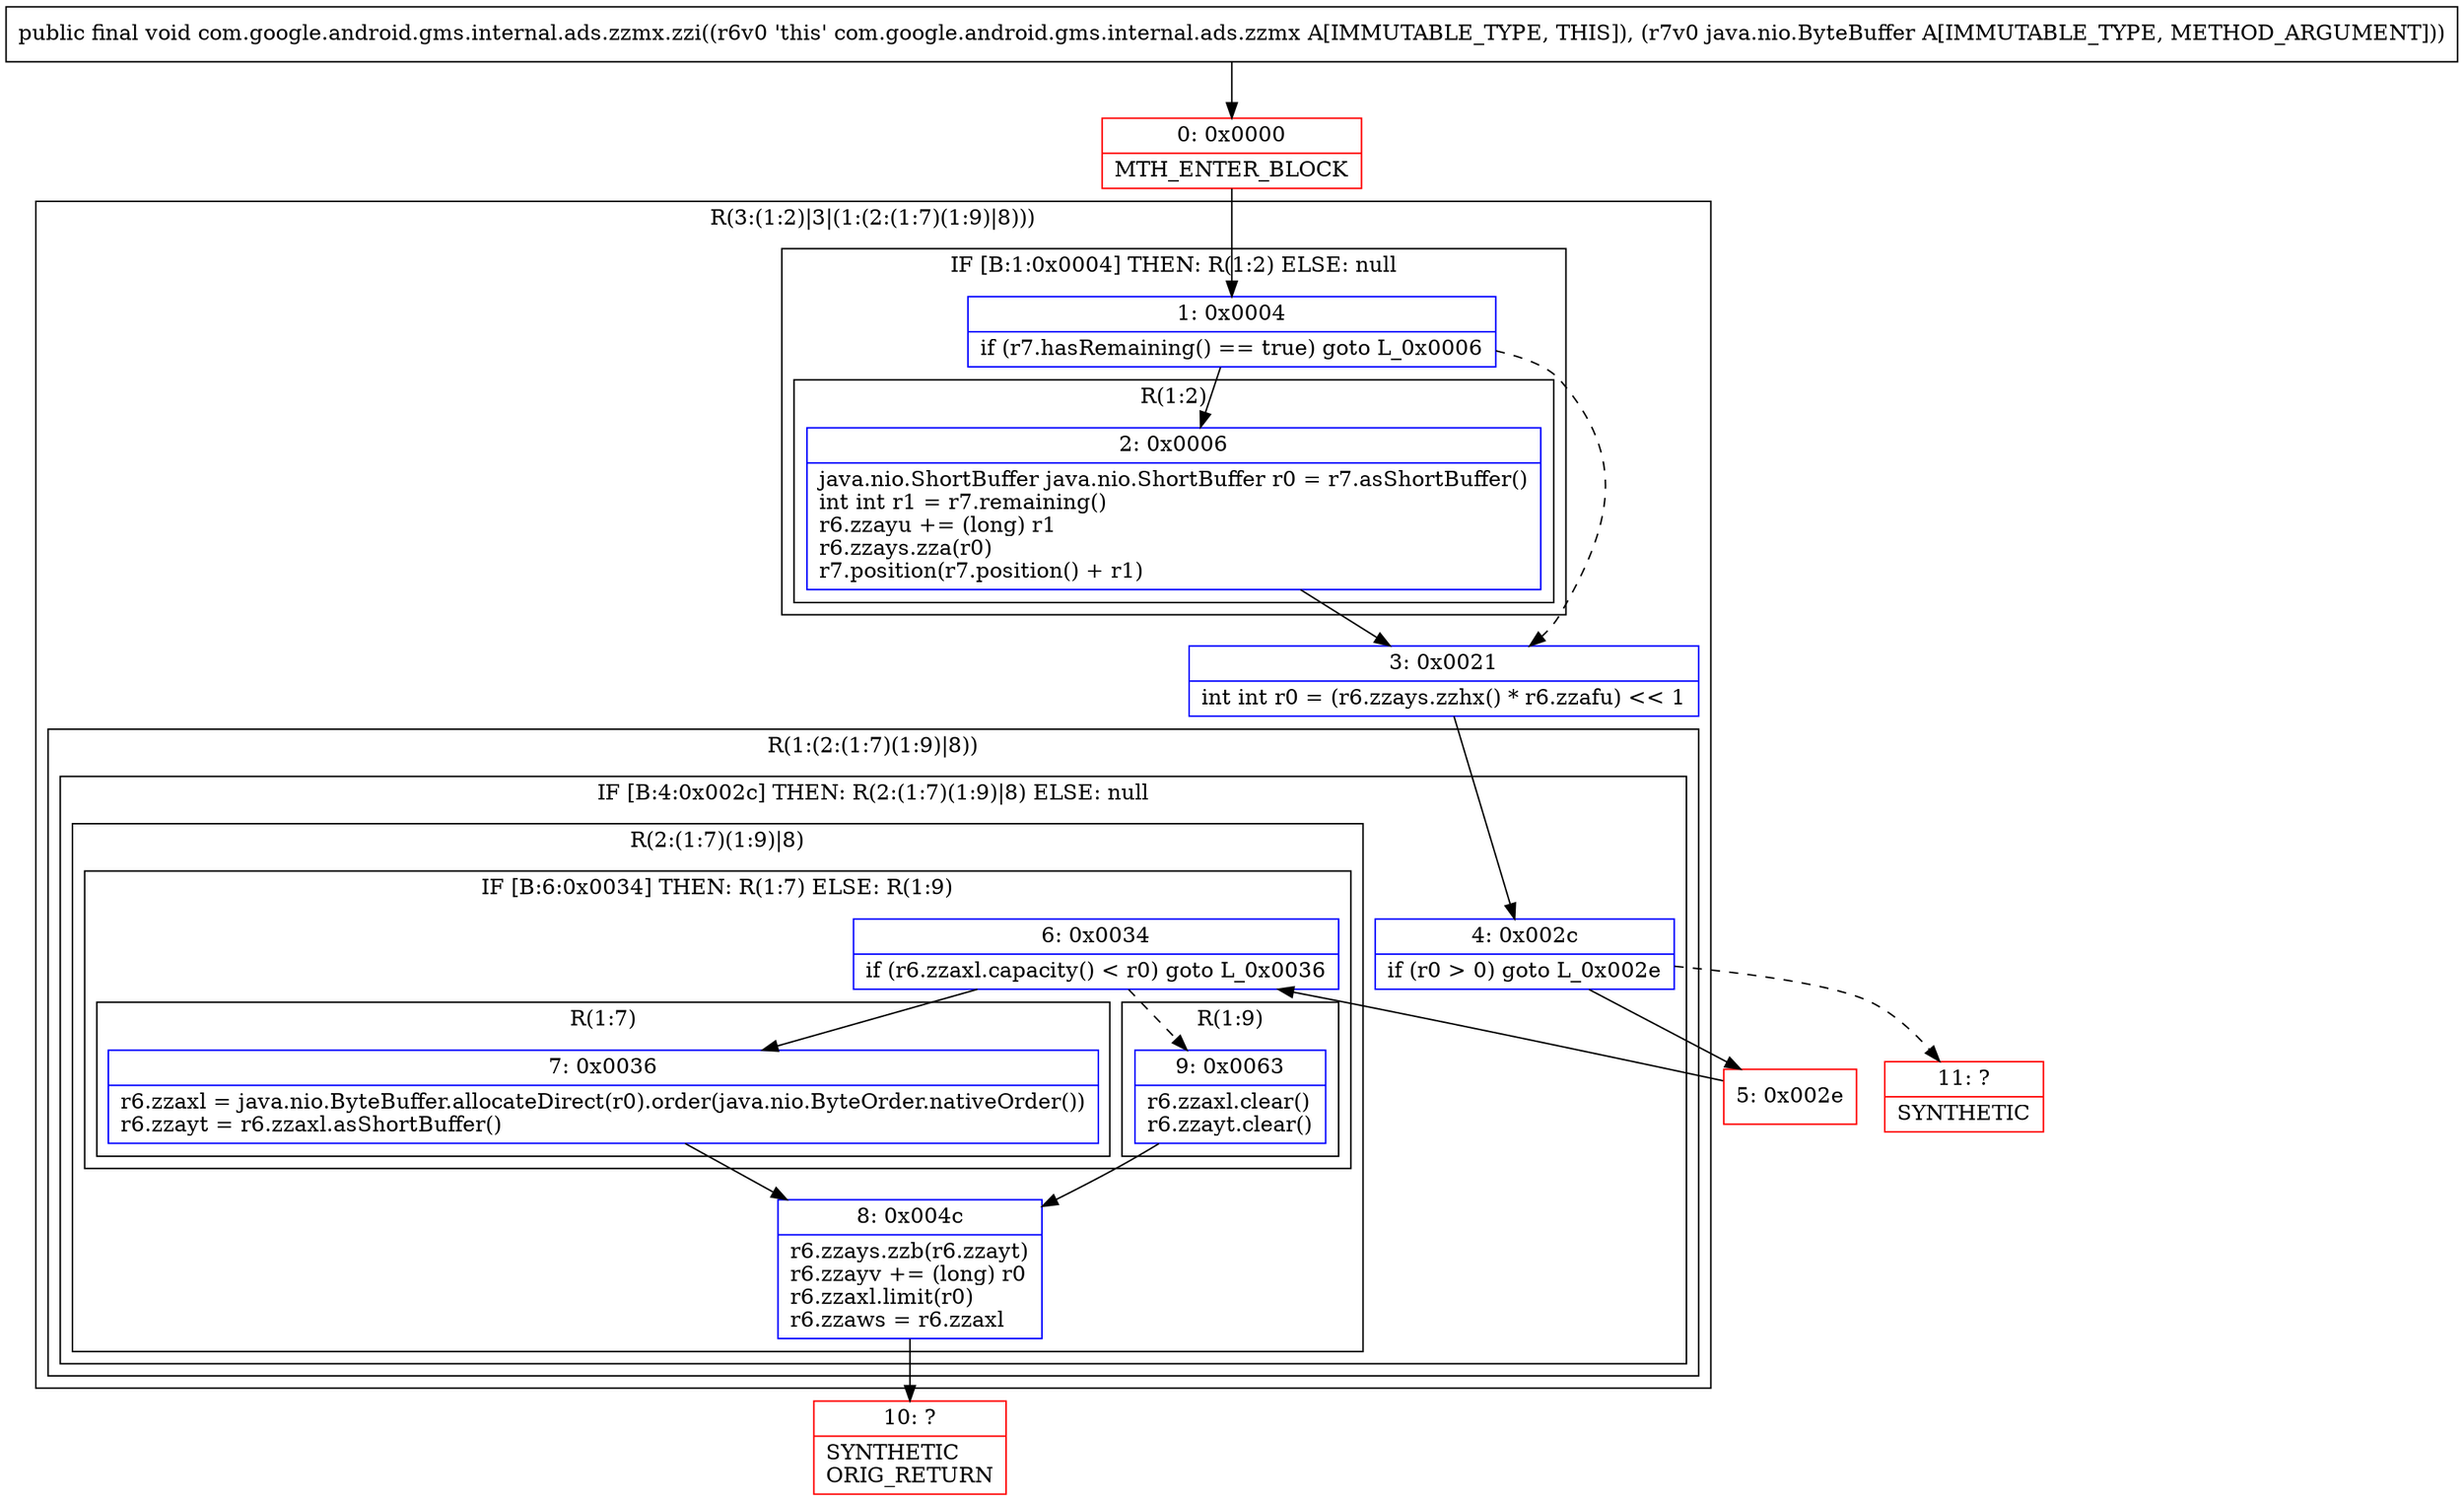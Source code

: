 digraph "CFG forcom.google.android.gms.internal.ads.zzmx.zzi(Ljava\/nio\/ByteBuffer;)V" {
subgraph cluster_Region_157090703 {
label = "R(3:(1:2)|3|(1:(2:(1:7)(1:9)|8)))";
node [shape=record,color=blue];
subgraph cluster_IfRegion_1793900323 {
label = "IF [B:1:0x0004] THEN: R(1:2) ELSE: null";
node [shape=record,color=blue];
Node_1 [shape=record,label="{1\:\ 0x0004|if (r7.hasRemaining() == true) goto L_0x0006\l}"];
subgraph cluster_Region_1053709071 {
label = "R(1:2)";
node [shape=record,color=blue];
Node_2 [shape=record,label="{2\:\ 0x0006|java.nio.ShortBuffer java.nio.ShortBuffer r0 = r7.asShortBuffer()\lint int r1 = r7.remaining()\lr6.zzayu += (long) r1\lr6.zzays.zza(r0)\lr7.position(r7.position() + r1)\l}"];
}
}
Node_3 [shape=record,label="{3\:\ 0x0021|int int r0 = (r6.zzays.zzhx() * r6.zzafu) \<\< 1\l}"];
subgraph cluster_Region_736306022 {
label = "R(1:(2:(1:7)(1:9)|8))";
node [shape=record,color=blue];
subgraph cluster_IfRegion_656053316 {
label = "IF [B:4:0x002c] THEN: R(2:(1:7)(1:9)|8) ELSE: null";
node [shape=record,color=blue];
Node_4 [shape=record,label="{4\:\ 0x002c|if (r0 \> 0) goto L_0x002e\l}"];
subgraph cluster_Region_1300584015 {
label = "R(2:(1:7)(1:9)|8)";
node [shape=record,color=blue];
subgraph cluster_IfRegion_1051568789 {
label = "IF [B:6:0x0034] THEN: R(1:7) ELSE: R(1:9)";
node [shape=record,color=blue];
Node_6 [shape=record,label="{6\:\ 0x0034|if (r6.zzaxl.capacity() \< r0) goto L_0x0036\l}"];
subgraph cluster_Region_749037871 {
label = "R(1:7)";
node [shape=record,color=blue];
Node_7 [shape=record,label="{7\:\ 0x0036|r6.zzaxl = java.nio.ByteBuffer.allocateDirect(r0).order(java.nio.ByteOrder.nativeOrder())\lr6.zzayt = r6.zzaxl.asShortBuffer()\l}"];
}
subgraph cluster_Region_494431241 {
label = "R(1:9)";
node [shape=record,color=blue];
Node_9 [shape=record,label="{9\:\ 0x0063|r6.zzaxl.clear()\lr6.zzayt.clear()\l}"];
}
}
Node_8 [shape=record,label="{8\:\ 0x004c|r6.zzays.zzb(r6.zzayt)\lr6.zzayv += (long) r0\lr6.zzaxl.limit(r0)\lr6.zzaws = r6.zzaxl\l}"];
}
}
}
}
Node_0 [shape=record,color=red,label="{0\:\ 0x0000|MTH_ENTER_BLOCK\l}"];
Node_5 [shape=record,color=red,label="{5\:\ 0x002e}"];
Node_10 [shape=record,color=red,label="{10\:\ ?|SYNTHETIC\lORIG_RETURN\l}"];
Node_11 [shape=record,color=red,label="{11\:\ ?|SYNTHETIC\l}"];
MethodNode[shape=record,label="{public final void com.google.android.gms.internal.ads.zzmx.zzi((r6v0 'this' com.google.android.gms.internal.ads.zzmx A[IMMUTABLE_TYPE, THIS]), (r7v0 java.nio.ByteBuffer A[IMMUTABLE_TYPE, METHOD_ARGUMENT])) }"];
MethodNode -> Node_0;
Node_1 -> Node_2;
Node_1 -> Node_3[style=dashed];
Node_2 -> Node_3;
Node_3 -> Node_4;
Node_4 -> Node_5;
Node_4 -> Node_11[style=dashed];
Node_6 -> Node_7;
Node_6 -> Node_9[style=dashed];
Node_7 -> Node_8;
Node_9 -> Node_8;
Node_8 -> Node_10;
Node_0 -> Node_1;
Node_5 -> Node_6;
}

